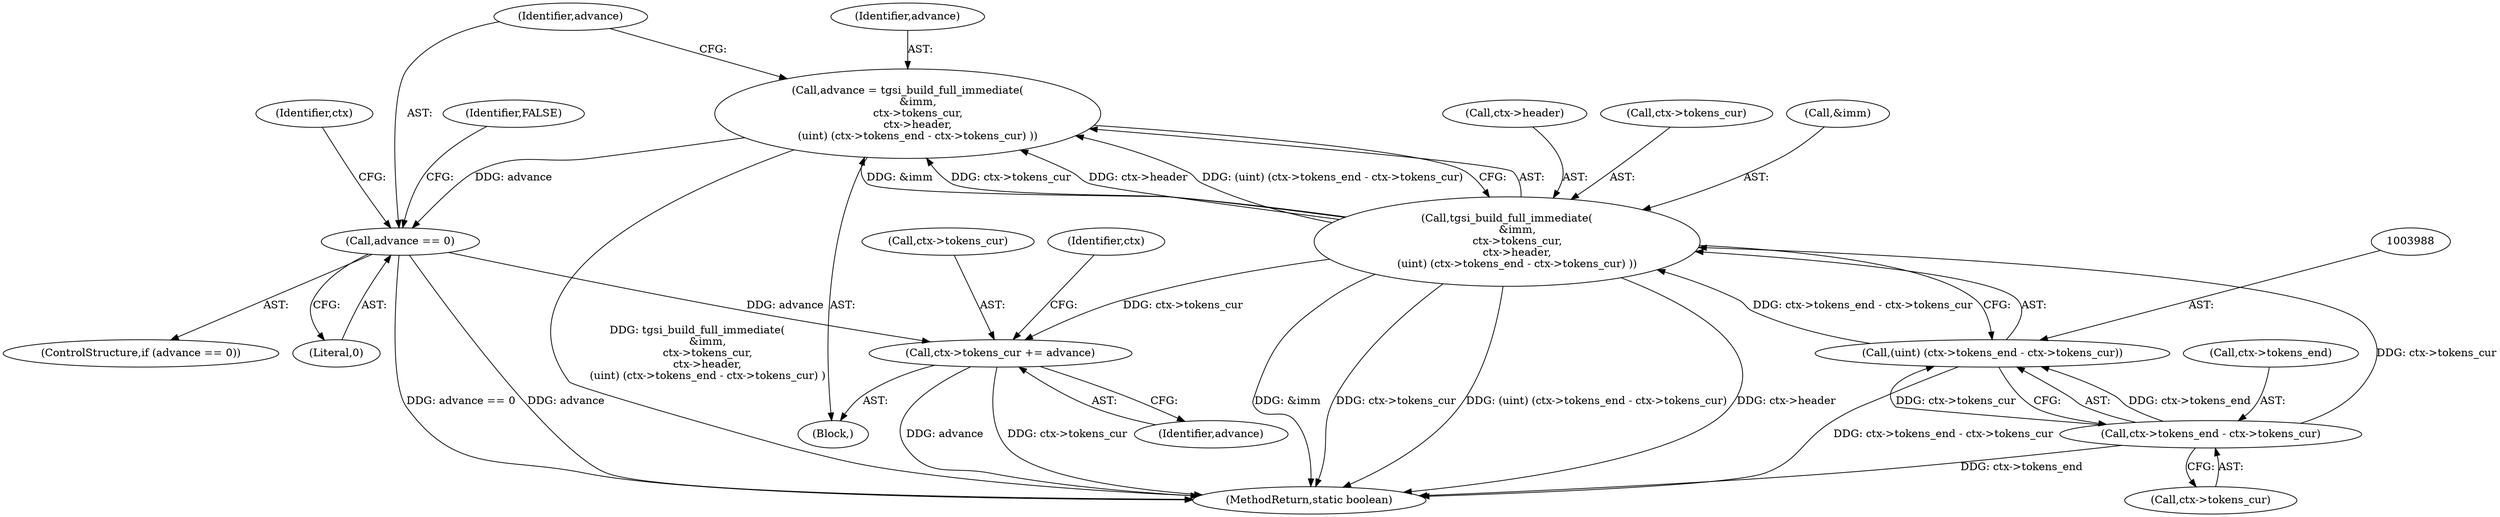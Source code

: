 digraph "0_virglrenderer_e534b51ca3c3cd25f3990589932a9ed711c59b27@integer" {
"1003976" [label="(Call,advance = tgsi_build_full_immediate(\n      &imm,\n      ctx->tokens_cur,\n      ctx->header,\n      (uint) (ctx->tokens_end - ctx->tokens_cur) ))"];
"1003978" [label="(Call,tgsi_build_full_immediate(\n      &imm,\n      ctx->tokens_cur,\n      ctx->header,\n      (uint) (ctx->tokens_end - ctx->tokens_cur) ))"];
"1003989" [label="(Call,ctx->tokens_end - ctx->tokens_cur)"];
"1003987" [label="(Call,(uint) (ctx->tokens_end - ctx->tokens_cur))"];
"1003997" [label="(Call,advance == 0)"];
"1004002" [label="(Call,ctx->tokens_cur += advance)"];
"1003978" [label="(Call,tgsi_build_full_immediate(\n      &imm,\n      ctx->tokens_cur,\n      ctx->header,\n      (uint) (ctx->tokens_end - ctx->tokens_cur) ))"];
"1003996" [label="(ControlStructure,if (advance == 0))"];
"1003990" [label="(Call,ctx->tokens_end)"];
"1004001" [label="(Identifier,FALSE)"];
"1003984" [label="(Call,ctx->header)"];
"1003998" [label="(Identifier,advance)"];
"1003987" [label="(Call,(uint) (ctx->tokens_end - ctx->tokens_cur))"];
"1003999" [label="(Literal,0)"];
"1003981" [label="(Call,ctx->tokens_cur)"];
"1003989" [label="(Call,ctx->tokens_end - ctx->tokens_cur)"];
"1003979" [label="(Call,&imm)"];
"1004002" [label="(Call,ctx->tokens_cur += advance)"];
"1003977" [label="(Identifier,advance)"];
"1003997" [label="(Call,advance == 0)"];
"1004004" [label="(Identifier,ctx)"];
"1004003" [label="(Call,ctx->tokens_cur)"];
"1004167" [label="(MethodReturn,static boolean)"];
"1003993" [label="(Call,ctx->tokens_cur)"];
"1003976" [label="(Call,advance = tgsi_build_full_immediate(\n      &imm,\n      ctx->tokens_cur,\n      ctx->header,\n      (uint) (ctx->tokens_end - ctx->tokens_cur) ))"];
"1004009" [label="(Identifier,ctx)"];
"1003837" [label="(Block,)"];
"1004006" [label="(Identifier,advance)"];
"1003976" -> "1003837"  [label="AST: "];
"1003976" -> "1003978"  [label="CFG: "];
"1003977" -> "1003976"  [label="AST: "];
"1003978" -> "1003976"  [label="AST: "];
"1003998" -> "1003976"  [label="CFG: "];
"1003976" -> "1004167"  [label="DDG: tgsi_build_full_immediate(\n      &imm,\n      ctx->tokens_cur,\n      ctx->header,\n      (uint) (ctx->tokens_end - ctx->tokens_cur) )"];
"1003978" -> "1003976"  [label="DDG: &imm"];
"1003978" -> "1003976"  [label="DDG: ctx->tokens_cur"];
"1003978" -> "1003976"  [label="DDG: ctx->header"];
"1003978" -> "1003976"  [label="DDG: (uint) (ctx->tokens_end - ctx->tokens_cur)"];
"1003976" -> "1003997"  [label="DDG: advance"];
"1003978" -> "1003987"  [label="CFG: "];
"1003979" -> "1003978"  [label="AST: "];
"1003981" -> "1003978"  [label="AST: "];
"1003984" -> "1003978"  [label="AST: "];
"1003987" -> "1003978"  [label="AST: "];
"1003978" -> "1004167"  [label="DDG: (uint) (ctx->tokens_end - ctx->tokens_cur)"];
"1003978" -> "1004167"  [label="DDG: ctx->header"];
"1003978" -> "1004167"  [label="DDG: &imm"];
"1003978" -> "1004167"  [label="DDG: ctx->tokens_cur"];
"1003989" -> "1003978"  [label="DDG: ctx->tokens_cur"];
"1003987" -> "1003978"  [label="DDG: ctx->tokens_end - ctx->tokens_cur"];
"1003978" -> "1004002"  [label="DDG: ctx->tokens_cur"];
"1003989" -> "1003987"  [label="AST: "];
"1003989" -> "1003993"  [label="CFG: "];
"1003990" -> "1003989"  [label="AST: "];
"1003993" -> "1003989"  [label="AST: "];
"1003987" -> "1003989"  [label="CFG: "];
"1003989" -> "1004167"  [label="DDG: ctx->tokens_end"];
"1003989" -> "1003987"  [label="DDG: ctx->tokens_end"];
"1003989" -> "1003987"  [label="DDG: ctx->tokens_cur"];
"1003988" -> "1003987"  [label="AST: "];
"1003987" -> "1004167"  [label="DDG: ctx->tokens_end - ctx->tokens_cur"];
"1003997" -> "1003996"  [label="AST: "];
"1003997" -> "1003999"  [label="CFG: "];
"1003998" -> "1003997"  [label="AST: "];
"1003999" -> "1003997"  [label="AST: "];
"1004001" -> "1003997"  [label="CFG: "];
"1004004" -> "1003997"  [label="CFG: "];
"1003997" -> "1004167"  [label="DDG: advance"];
"1003997" -> "1004167"  [label="DDG: advance == 0"];
"1003997" -> "1004002"  [label="DDG: advance"];
"1004002" -> "1003837"  [label="AST: "];
"1004002" -> "1004006"  [label="CFG: "];
"1004003" -> "1004002"  [label="AST: "];
"1004006" -> "1004002"  [label="AST: "];
"1004009" -> "1004002"  [label="CFG: "];
"1004002" -> "1004167"  [label="DDG: advance"];
"1004002" -> "1004167"  [label="DDG: ctx->tokens_cur"];
}

